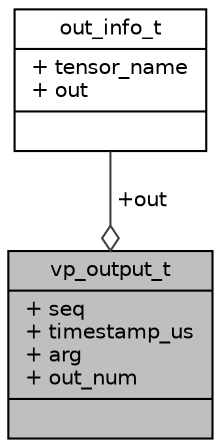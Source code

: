 digraph "vp_output_t"
{
 // INTERACTIVE_SVG=YES
 // LATEX_PDF_SIZE
  bgcolor="transparent";
  edge [fontname="Helvetica",fontsize="10",labelfontname="Helvetica",labelfontsize="10"];
  node [fontname="Helvetica",fontsize="10",shape=record];
  Node1 [label="{vp_output_t\n|+ seq\l+ timestamp_us\l+ arg\l+ out_num\l|}",height=0.2,width=0.4,color="black", fillcolor="grey75", style="filled", fontcolor="black",tooltip="The inference results of a network."];
  Node2 -> Node1 [color="grey25",fontsize="10",style="solid",label=" +out" ,arrowhead="odiamond",fontname="Helvetica"];
  Node2 [label="{out_info_t\n|+ tensor_name\l+ out\l|}",height=0.2,width=0.4,color="black",URL="$dc/da5/structout__info__t.html",tooltip="The information of one vp output."];
}
